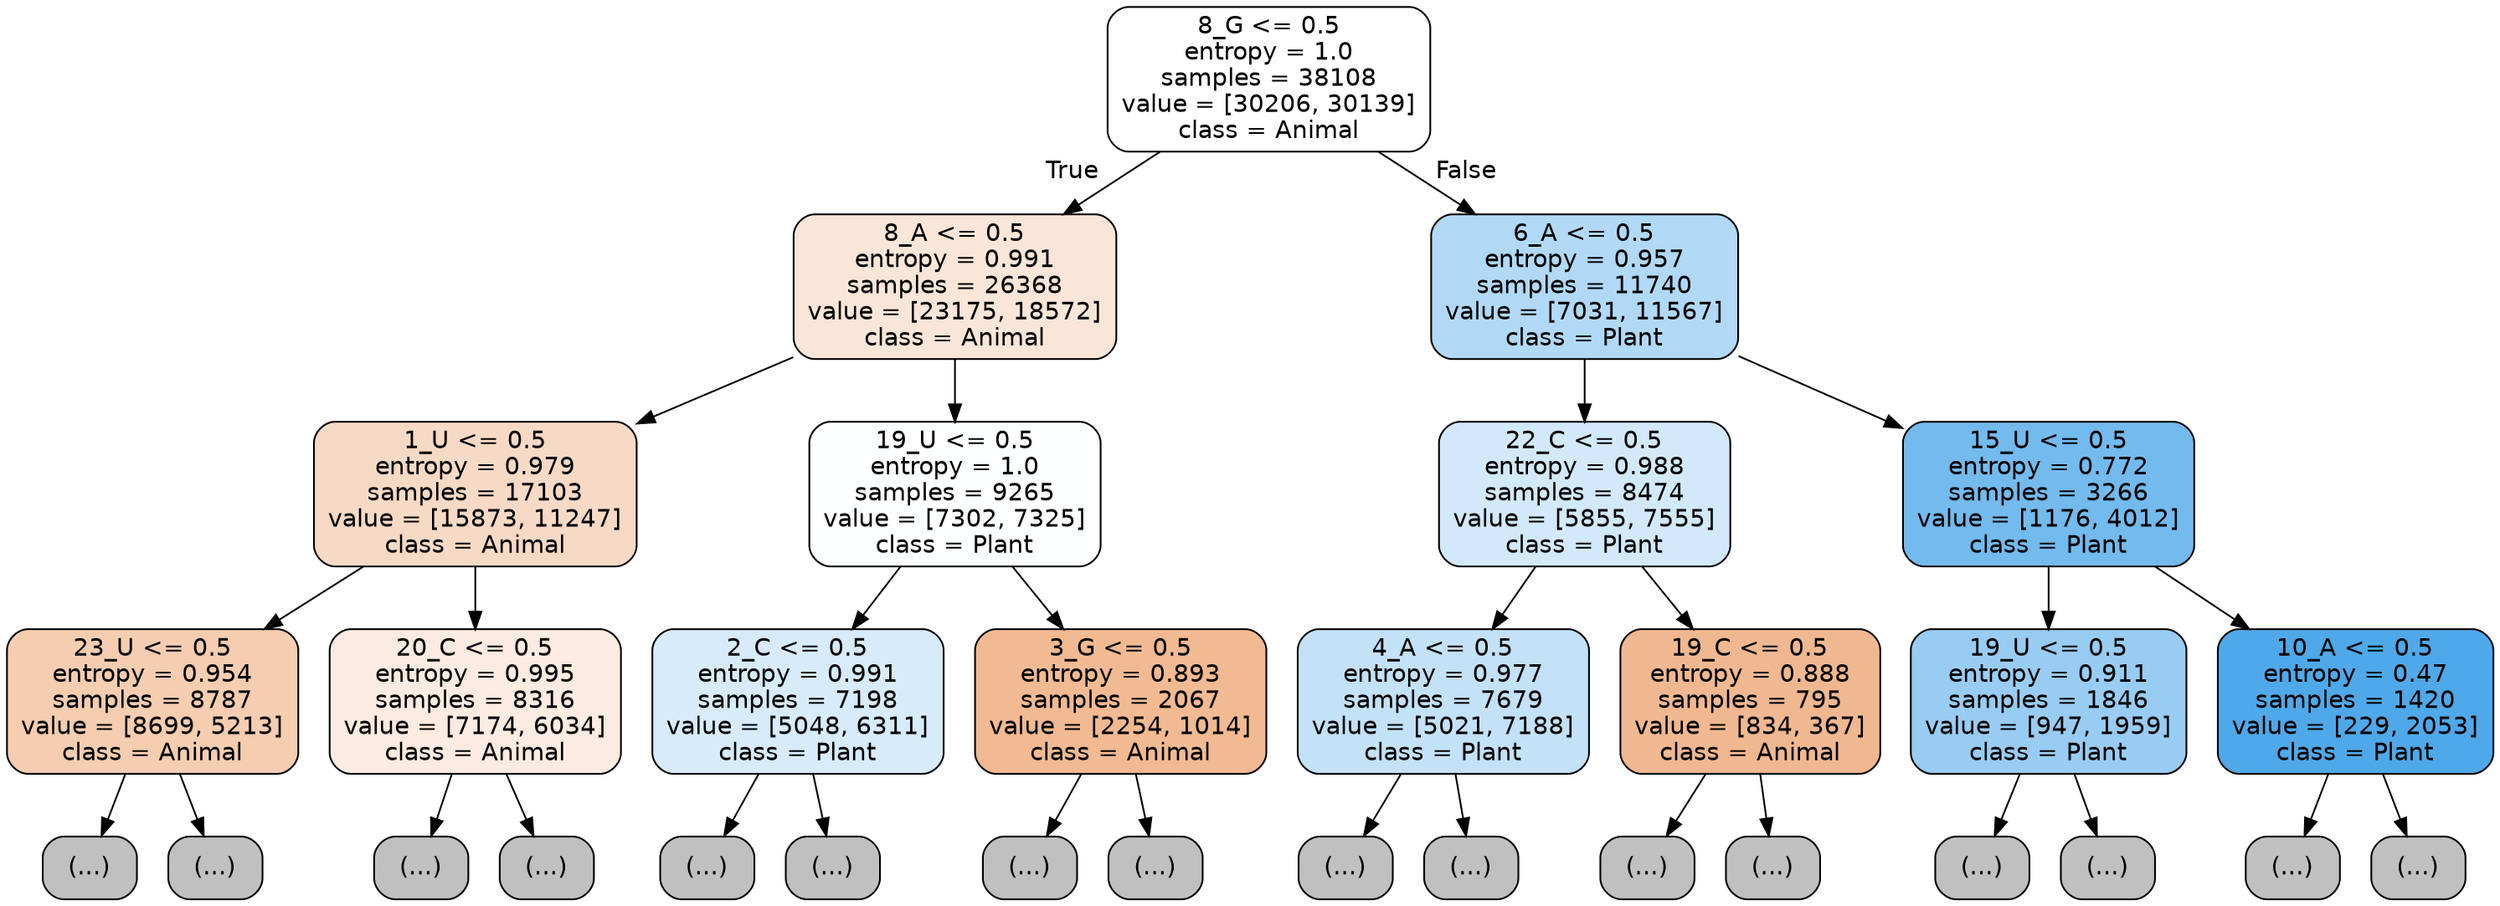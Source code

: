 digraph Tree {
node [shape=box, style="filled, rounded", color="black", fontname="helvetica"] ;
edge [fontname="helvetica"] ;
0 [label="8_G <= 0.5\nentropy = 1.0\nsamples = 38108\nvalue = [30206, 30139]\nclass = Animal", fillcolor="#ffffff"] ;
1 [label="8_A <= 0.5\nentropy = 0.991\nsamples = 26368\nvalue = [23175, 18572]\nclass = Animal", fillcolor="#fae6d8"] ;
0 -> 1 [labeldistance=2.5, labelangle=45, headlabel="True"] ;
2 [label="1_U <= 0.5\nentropy = 0.979\nsamples = 17103\nvalue = [15873, 11247]\nclass = Animal", fillcolor="#f7dac5"] ;
1 -> 2 ;
3 [label="23_U <= 0.5\nentropy = 0.954\nsamples = 8787\nvalue = [8699, 5213]\nclass = Animal", fillcolor="#f5cdb0"] ;
2 -> 3 ;
4 [label="(...)", fillcolor="#C0C0C0"] ;
3 -> 4 ;
4591 [label="(...)", fillcolor="#C0C0C0"] ;
3 -> 4591 ;
4798 [label="20_C <= 0.5\nentropy = 0.995\nsamples = 8316\nvalue = [7174, 6034]\nclass = Animal", fillcolor="#fbebe0"] ;
2 -> 4798 ;
4799 [label="(...)", fillcolor="#C0C0C0"] ;
4798 -> 4799 ;
7438 [label="(...)", fillcolor="#C0C0C0"] ;
4798 -> 7438 ;
8417 [label="19_U <= 0.5\nentropy = 1.0\nsamples = 9265\nvalue = [7302, 7325]\nclass = Plant", fillcolor="#feffff"] ;
1 -> 8417 ;
8418 [label="2_C <= 0.5\nentropy = 0.991\nsamples = 7198\nvalue = [5048, 6311]\nclass = Plant", fillcolor="#d7ebfa"] ;
8417 -> 8418 ;
8419 [label="(...)", fillcolor="#C0C0C0"] ;
8418 -> 8419 ;
10788 [label="(...)", fillcolor="#C0C0C0"] ;
8418 -> 10788 ;
11385 [label="3_G <= 0.5\nentropy = 0.893\nsamples = 2067\nvalue = [2254, 1014]\nclass = Animal", fillcolor="#f1ba92"] ;
8417 -> 11385 ;
11386 [label="(...)", fillcolor="#C0C0C0"] ;
11385 -> 11386 ;
12175 [label="(...)", fillcolor="#C0C0C0"] ;
11385 -> 12175 ;
12460 [label="6_A <= 0.5\nentropy = 0.957\nsamples = 11740\nvalue = [7031, 11567]\nclass = Plant", fillcolor="#b1d9f5"] ;
0 -> 12460 [labeldistance=2.5, labelangle=-45, headlabel="False"] ;
12461 [label="22_C <= 0.5\nentropy = 0.988\nsamples = 8474\nvalue = [5855, 7555]\nclass = Plant", fillcolor="#d2e9f9"] ;
12460 -> 12461 ;
12462 [label="4_A <= 0.5\nentropy = 0.977\nsamples = 7679\nvalue = [5021, 7188]\nclass = Plant", fillcolor="#c3e1f7"] ;
12461 -> 12462 ;
12463 [label="(...)", fillcolor="#C0C0C0"] ;
12462 -> 12463 ;
14876 [label="(...)", fillcolor="#C0C0C0"] ;
12462 -> 14876 ;
15507 [label="19_C <= 0.5\nentropy = 0.888\nsamples = 795\nvalue = [834, 367]\nclass = Animal", fillcolor="#f0b890"] ;
12461 -> 15507 ;
15508 [label="(...)", fillcolor="#C0C0C0"] ;
15507 -> 15508 ;
15831 [label="(...)", fillcolor="#C0C0C0"] ;
15507 -> 15831 ;
15952 [label="15_U <= 0.5\nentropy = 0.772\nsamples = 3266\nvalue = [1176, 4012]\nclass = Plant", fillcolor="#73baed"] ;
12460 -> 15952 ;
15953 [label="19_U <= 0.5\nentropy = 0.911\nsamples = 1846\nvalue = [947, 1959]\nclass = Plant", fillcolor="#99ccf2"] ;
15952 -> 15953 ;
15954 [label="(...)", fillcolor="#C0C0C0"] ;
15953 -> 15954 ;
16533 [label="(...)", fillcolor="#C0C0C0"] ;
15953 -> 16533 ;
16760 [label="10_A <= 0.5\nentropy = 0.47\nsamples = 1420\nvalue = [229, 2053]\nclass = Plant", fillcolor="#4fa8e8"] ;
15952 -> 16760 ;
16761 [label="(...)", fillcolor="#C0C0C0"] ;
16760 -> 16761 ;
16928 [label="(...)", fillcolor="#C0C0C0"] ;
16760 -> 16928 ;
}
